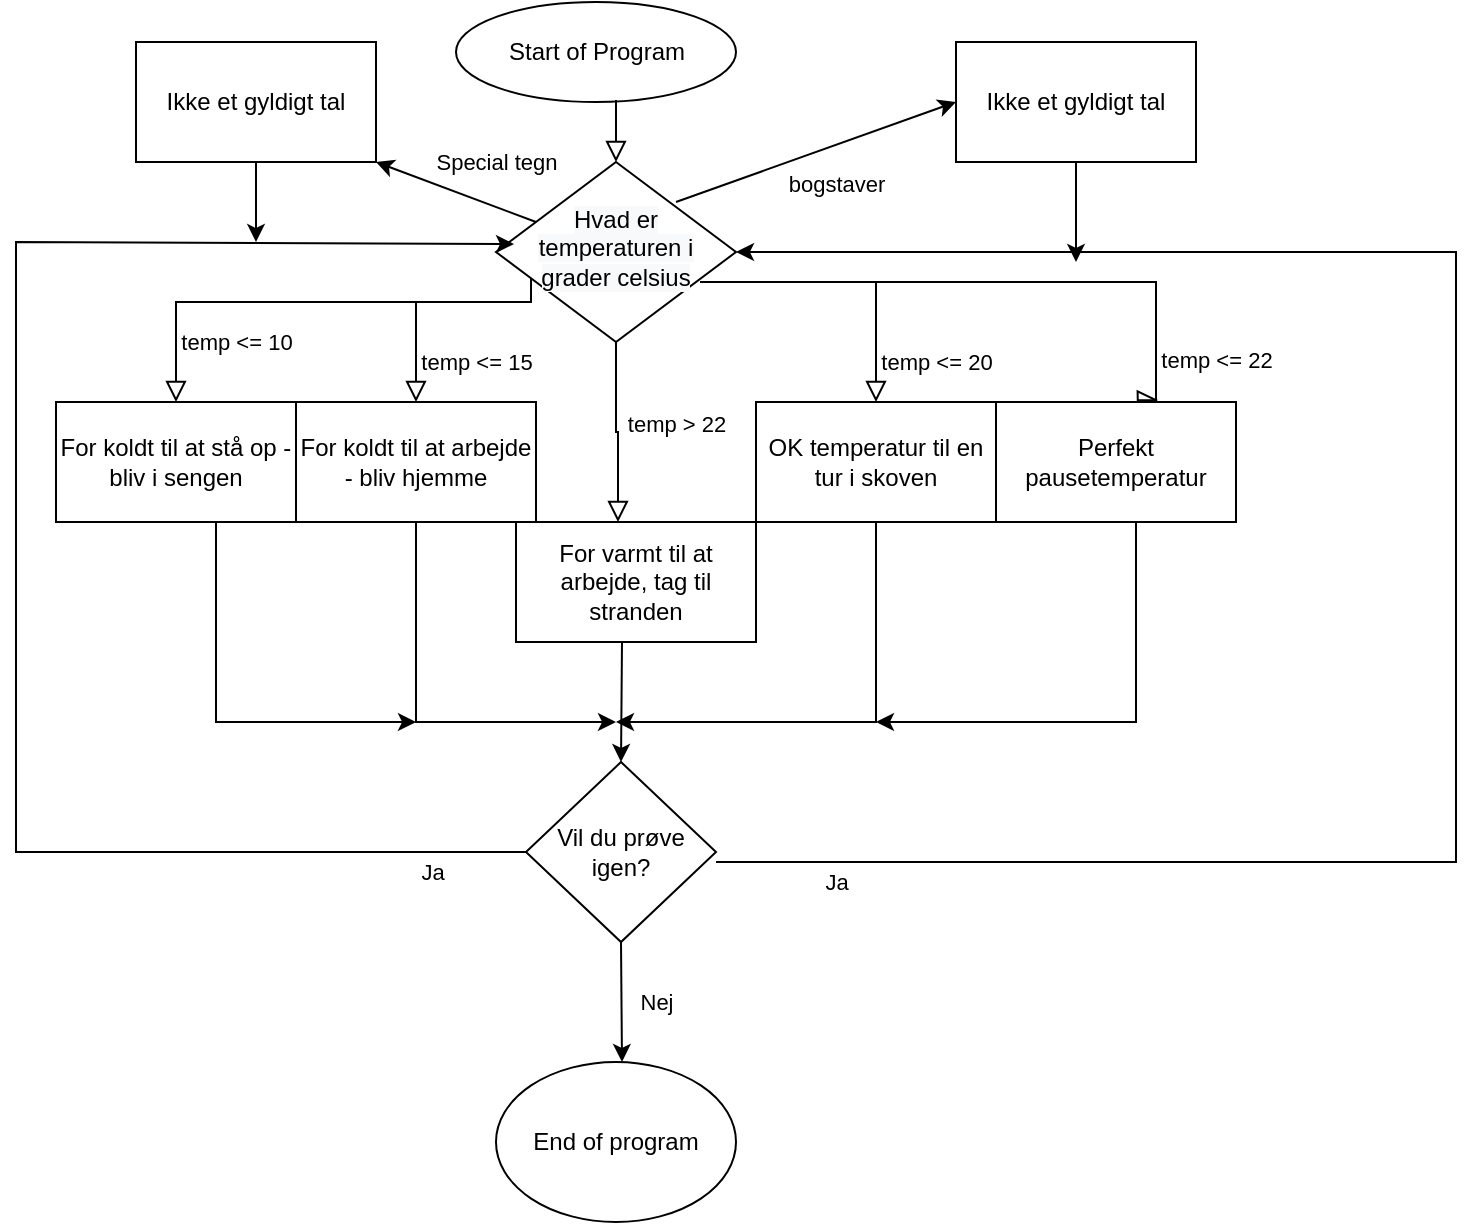 <mxfile version="15.5.2" type="device"><diagram id="C5RBs43oDa-KdzZeNtuy" name="Page-1"><mxGraphModel dx="868" dy="450" grid="1" gridSize="10" guides="1" tooltips="1" connect="1" arrows="1" fold="1" page="1" pageScale="1" pageWidth="827" pageHeight="1169" math="0" shadow="0"><root><mxCell id="WIyWlLk6GJQsqaUBKTNV-0"/><mxCell id="WIyWlLk6GJQsqaUBKTNV-1" parent="WIyWlLk6GJQsqaUBKTNV-0"/><mxCell id="WIyWlLk6GJQsqaUBKTNV-2" value="temp &amp;lt;= 10" style="rounded=0;html=1;jettySize=auto;orthogonalLoop=1;fontSize=11;endArrow=block;endFill=0;endSize=8;strokeWidth=1;shadow=0;labelBackgroundColor=none;edgeStyle=orthogonalEdgeStyle;entryX=0.5;entryY=0;entryDx=0;entryDy=0;exitX=0.146;exitY=0.644;exitDx=0;exitDy=0;exitPerimeter=0;" parent="WIyWlLk6GJQsqaUBKTNV-1" source="QehpEfAb8Q7nwEtIZEn0-15" edge="1"><mxGeometry x="0.332" y="20" relative="1" as="geometry"><mxPoint x="257" y="140" as="sourcePoint"/><mxPoint x="100" y="200" as="targetPoint"/><Array as="points"><mxPoint x="278" y="150"/><mxPoint x="100" y="150"/></Array><mxPoint as="offset"/></mxGeometry></mxCell><mxCell id="QehpEfAb8Q7nwEtIZEn0-0" value="" style="ellipse;whiteSpace=wrap;html=1;" vertex="1" parent="WIyWlLk6GJQsqaUBKTNV-1"><mxGeometry x="240" width="140" height="50" as="geometry"/></mxCell><mxCell id="QehpEfAb8Q7nwEtIZEn0-1" value="Start of Program" style="text;html=1;resizable=0;autosize=1;align=center;verticalAlign=middle;points=[];fillColor=none;strokeColor=none;rounded=0;" vertex="1" parent="WIyWlLk6GJQsqaUBKTNV-1"><mxGeometry x="260" y="15" width="100" height="20" as="geometry"/></mxCell><mxCell id="QehpEfAb8Q7nwEtIZEn0-3" value="" style="rounded=0;html=1;jettySize=auto;orthogonalLoop=1;fontSize=11;endArrow=block;endFill=0;endSize=8;strokeWidth=1;shadow=0;labelBackgroundColor=none;edgeStyle=orthogonalEdgeStyle;entryX=0.5;entryY=0;entryDx=0;entryDy=0;" edge="1" parent="WIyWlLk6GJQsqaUBKTNV-1" target="QehpEfAb8Q7nwEtIZEn0-15"><mxGeometry relative="1" as="geometry"><mxPoint x="320" y="49" as="sourcePoint"/><mxPoint x="300" y="90" as="targetPoint"/><Array as="points"><mxPoint x="320" y="49"/></Array></mxGeometry></mxCell><mxCell id="QehpEfAb8Q7nwEtIZEn0-9" value="temp &amp;lt;= 15" style="rounded=0;html=1;jettySize=auto;orthogonalLoop=1;fontSize=11;endArrow=block;endFill=0;endSize=8;strokeWidth=1;shadow=0;labelBackgroundColor=none;edgeStyle=orthogonalEdgeStyle;entryX=0.5;entryY=0;entryDx=0;entryDy=0;" edge="1" parent="WIyWlLk6GJQsqaUBKTNV-1"><mxGeometry x="0.2" y="30" relative="1" as="geometry"><mxPoint x="220" y="150" as="sourcePoint"/><mxPoint x="220" y="200" as="targetPoint"/><Array as="points"><mxPoint x="220" y="180"/><mxPoint x="220" y="180"/></Array><mxPoint as="offset"/></mxGeometry></mxCell><mxCell id="QehpEfAb8Q7nwEtIZEn0-14" value="" style="rounded=0;html=1;jettySize=auto;orthogonalLoop=1;fontSize=11;endArrow=block;endFill=0;endSize=8;strokeWidth=1;shadow=0;labelBackgroundColor=none;edgeStyle=orthogonalEdgeStyle;entryX=0.675;entryY=-0.017;entryDx=0;entryDy=0;entryPerimeter=0;" edge="1" parent="WIyWlLk6GJQsqaUBKTNV-1" target="QehpEfAb8Q7nwEtIZEn0-27"><mxGeometry relative="1" as="geometry"><mxPoint x="362" y="140" as="sourcePoint"/><mxPoint x="590" y="190" as="targetPoint"/><Array as="points"><mxPoint x="590" y="140"/></Array></mxGeometry></mxCell><mxCell id="QehpEfAb8Q7nwEtIZEn0-22" value="temp &amp;lt;= 22" style="edgeLabel;html=1;align=center;verticalAlign=middle;resizable=0;points=[];" vertex="1" connectable="0" parent="QehpEfAb8Q7nwEtIZEn0-14"><mxGeometry x="0.727" y="-1" relative="1" as="geometry"><mxPoint x="31" y="18" as="offset"/></mxGeometry></mxCell><mxCell id="QehpEfAb8Q7nwEtIZEn0-15" value="&#10;&#10;&lt;span style=&quot;color: rgb(0, 0, 0); font-family: helvetica; font-size: 12px; font-style: normal; font-weight: 400; letter-spacing: normal; text-align: center; text-indent: 0px; text-transform: none; word-spacing: 0px; background-color: rgb(248, 249, 250); display: inline; float: none;&quot;&gt;Hvad er temperaturen i grader celsius&lt;/span&gt;&#10;&#10;" style="rhombus;whiteSpace=wrap;html=1;shadow=0;fontFamily=Helvetica;fontSize=12;align=center;strokeWidth=1;spacing=6;spacingTop=-4;" vertex="1" parent="WIyWlLk6GJQsqaUBKTNV-1"><mxGeometry x="260" y="80" width="120" height="90" as="geometry"/></mxCell><mxCell id="QehpEfAb8Q7nwEtIZEn0-18" value="temp &amp;lt;= 20" style="rounded=0;html=1;jettySize=auto;orthogonalLoop=1;fontSize=11;endArrow=block;endFill=0;endSize=8;strokeWidth=1;shadow=0;labelBackgroundColor=none;edgeStyle=orthogonalEdgeStyle;entryX=0.5;entryY=0;entryDx=0;entryDy=0;" edge="1" parent="WIyWlLk6GJQsqaUBKTNV-1"><mxGeometry x="0.333" y="30" relative="1" as="geometry"><mxPoint x="450" y="140" as="sourcePoint"/><mxPoint x="450" y="200" as="targetPoint"/><Array as="points"><mxPoint x="450" y="148"/></Array><mxPoint as="offset"/></mxGeometry></mxCell><mxCell id="QehpEfAb8Q7nwEtIZEn0-20" value="temp &amp;gt; 22" style="rounded=0;html=1;jettySize=auto;orthogonalLoop=1;fontSize=11;endArrow=block;endFill=0;endSize=8;strokeWidth=1;shadow=0;labelBackgroundColor=none;edgeStyle=orthogonalEdgeStyle;entryX=0.425;entryY=0;entryDx=0;entryDy=0;exitX=0.5;exitY=1;exitDx=0;exitDy=0;entryPerimeter=0;" edge="1" parent="WIyWlLk6GJQsqaUBKTNV-1" source="QehpEfAb8Q7nwEtIZEn0-15" target="QehpEfAb8Q7nwEtIZEn0-21"><mxGeometry x="-0.111" y="30" relative="1" as="geometry"><mxPoint x="414" y="15" as="sourcePoint"/><mxPoint x="320" y="220" as="targetPoint"/><Array as="points"><mxPoint x="320" y="215"/><mxPoint x="321" y="215"/></Array><mxPoint as="offset"/></mxGeometry></mxCell><mxCell id="QehpEfAb8Q7nwEtIZEn0-21" value="For varmt til at arbejde, tag til stranden" style="rounded=0;whiteSpace=wrap;html=1;" vertex="1" parent="WIyWlLk6GJQsqaUBKTNV-1"><mxGeometry x="270" y="260" width="120" height="60" as="geometry"/></mxCell><mxCell id="QehpEfAb8Q7nwEtIZEn0-24" value="For koldt til at arbejde - bliv hjemme" style="rounded=0;whiteSpace=wrap;html=1;" vertex="1" parent="WIyWlLk6GJQsqaUBKTNV-1"><mxGeometry x="160" y="200" width="120" height="60" as="geometry"/></mxCell><mxCell id="QehpEfAb8Q7nwEtIZEn0-25" value="For koldt til at stå op - bliv i sengen" style="rounded=0;whiteSpace=wrap;html=1;" vertex="1" parent="WIyWlLk6GJQsqaUBKTNV-1"><mxGeometry x="40" y="200" width="120" height="60" as="geometry"/></mxCell><mxCell id="QehpEfAb8Q7nwEtIZEn0-26" value="OK temperatur til en tur i skoven" style="rounded=0;whiteSpace=wrap;html=1;" vertex="1" parent="WIyWlLk6GJQsqaUBKTNV-1"><mxGeometry x="390" y="200" width="120" height="60" as="geometry"/></mxCell><mxCell id="QehpEfAb8Q7nwEtIZEn0-27" value="Perfekt pausetemperatur" style="rounded=0;whiteSpace=wrap;html=1;" vertex="1" parent="WIyWlLk6GJQsqaUBKTNV-1"><mxGeometry x="510" y="200" width="120" height="60" as="geometry"/></mxCell><mxCell id="QehpEfAb8Q7nwEtIZEn0-28" value="Vil du prøve igen?" style="rhombus;whiteSpace=wrap;html=1;" vertex="1" parent="WIyWlLk6GJQsqaUBKTNV-1"><mxGeometry x="275" y="380" width="95" height="90" as="geometry"/></mxCell><mxCell id="QehpEfAb8Q7nwEtIZEn0-29" value="" style="endArrow=classic;html=1;rounded=0;entryX=0.5;entryY=0;entryDx=0;entryDy=0;" edge="1" parent="WIyWlLk6GJQsqaUBKTNV-1" target="QehpEfAb8Q7nwEtIZEn0-28"><mxGeometry width="50" height="50" relative="1" as="geometry"><mxPoint x="323" y="320" as="sourcePoint"/><mxPoint x="420" y="320" as="targetPoint"/></mxGeometry></mxCell><mxCell id="QehpEfAb8Q7nwEtIZEn0-30" value="" style="endArrow=classic;html=1;rounded=0;exitX=0.5;exitY=1;exitDx=0;exitDy=0;" edge="1" parent="WIyWlLk6GJQsqaUBKTNV-1" source="QehpEfAb8Q7nwEtIZEn0-26"><mxGeometry width="50" height="50" relative="1" as="geometry"><mxPoint x="370" y="370" as="sourcePoint"/><mxPoint x="320" y="360" as="targetPoint"/><Array as="points"><mxPoint x="450" y="360"/></Array></mxGeometry></mxCell><mxCell id="QehpEfAb8Q7nwEtIZEn0-31" value="" style="endArrow=classic;html=1;rounded=0;exitX=0.5;exitY=1;exitDx=0;exitDy=0;" edge="1" parent="WIyWlLk6GJQsqaUBKTNV-1"><mxGeometry width="50" height="50" relative="1" as="geometry"><mxPoint x="580" y="260" as="sourcePoint"/><mxPoint x="450" y="360" as="targetPoint"/><Array as="points"><mxPoint x="580" y="360"/></Array></mxGeometry></mxCell><mxCell id="QehpEfAb8Q7nwEtIZEn0-32" value="" style="endArrow=classic;html=1;rounded=0;exitX=0.5;exitY=1;exitDx=0;exitDy=0;" edge="1" parent="WIyWlLk6GJQsqaUBKTNV-1"><mxGeometry width="50" height="50" relative="1" as="geometry"><mxPoint x="220" y="260" as="sourcePoint"/><mxPoint x="320" y="360" as="targetPoint"/><Array as="points"><mxPoint x="220" y="360"/></Array></mxGeometry></mxCell><mxCell id="QehpEfAb8Q7nwEtIZEn0-34" value="" style="endArrow=classic;html=1;rounded=0;exitX=0.5;exitY=1;exitDx=0;exitDy=0;" edge="1" parent="WIyWlLk6GJQsqaUBKTNV-1"><mxGeometry width="50" height="50" relative="1" as="geometry"><mxPoint x="120" y="260" as="sourcePoint"/><mxPoint x="220" y="360" as="targetPoint"/><Array as="points"><mxPoint x="120" y="360"/></Array></mxGeometry></mxCell><mxCell id="QehpEfAb8Q7nwEtIZEn0-35" value="Ja" style="endArrow=classic;html=1;rounded=0;entryX=1;entryY=0.5;entryDx=0;entryDy=0;" edge="1" parent="WIyWlLk6GJQsqaUBKTNV-1" target="QehpEfAb8Q7nwEtIZEn0-15"><mxGeometry x="-0.884" y="-10" width="50" height="50" relative="1" as="geometry"><mxPoint x="370" y="430" as="sourcePoint"/><mxPoint x="740" y="120" as="targetPoint"/><Array as="points"><mxPoint x="740" y="430"/><mxPoint x="740" y="125"/></Array><mxPoint as="offset"/></mxGeometry></mxCell><mxCell id="QehpEfAb8Q7nwEtIZEn0-36" value="Nej" style="endArrow=classic;html=1;rounded=0;exitX=0.5;exitY=1;exitDx=0;exitDy=0;" edge="1" parent="WIyWlLk6GJQsqaUBKTNV-1" source="QehpEfAb8Q7nwEtIZEn0-28"><mxGeometry x="0.005" y="17" width="50" height="50" relative="1" as="geometry"><mxPoint x="370" y="470" as="sourcePoint"/><mxPoint x="323" y="530" as="targetPoint"/><mxPoint as="offset"/></mxGeometry></mxCell><mxCell id="QehpEfAb8Q7nwEtIZEn0-37" value="End of program" style="ellipse;whiteSpace=wrap;html=1;" vertex="1" parent="WIyWlLk6GJQsqaUBKTNV-1"><mxGeometry x="260" y="530" width="120" height="80" as="geometry"/></mxCell><mxCell id="QehpEfAb8Q7nwEtIZEn0-38" value="Ja" style="endArrow=classic;html=1;rounded=0;entryX=0.075;entryY=0.456;entryDx=0;entryDy=0;entryPerimeter=0;" edge="1" parent="WIyWlLk6GJQsqaUBKTNV-1" target="QehpEfAb8Q7nwEtIZEn0-15"><mxGeometry x="-0.884" y="10" width="50" height="50" relative="1" as="geometry"><mxPoint x="275" y="425" as="sourcePoint"/><mxPoint x="285" y="120" as="targetPoint"/><Array as="points"><mxPoint x="20" y="425"/><mxPoint x="20" y="240"/><mxPoint x="20" y="120"/></Array><mxPoint as="offset"/></mxGeometry></mxCell><mxCell id="QehpEfAb8Q7nwEtIZEn0-39" value="Ikke et gyldigt tal" style="rounded=0;whiteSpace=wrap;html=1;" vertex="1" parent="WIyWlLk6GJQsqaUBKTNV-1"><mxGeometry x="490" y="20" width="120" height="60" as="geometry"/></mxCell><mxCell id="QehpEfAb8Q7nwEtIZEn0-40" value="bogstaver&lt;br&gt;" style="endArrow=classic;html=1;rounded=0;entryX=0;entryY=0.5;entryDx=0;entryDy=0;" edge="1" parent="WIyWlLk6GJQsqaUBKTNV-1" target="QehpEfAb8Q7nwEtIZEn0-39"><mxGeometry x="0.059" y="-17" width="50" height="50" relative="1" as="geometry"><mxPoint x="350" y="100" as="sourcePoint"/><mxPoint x="400" y="50" as="targetPoint"/><mxPoint y="1" as="offset"/></mxGeometry></mxCell><mxCell id="QehpEfAb8Q7nwEtIZEn0-41" value="" style="endArrow=classic;html=1;rounded=0;exitX=0.5;exitY=1;exitDx=0;exitDy=0;" edge="1" parent="WIyWlLk6GJQsqaUBKTNV-1" source="QehpEfAb8Q7nwEtIZEn0-39"><mxGeometry width="50" height="50" relative="1" as="geometry"><mxPoint x="620" y="140" as="sourcePoint"/><mxPoint x="550" y="130" as="targetPoint"/></mxGeometry></mxCell><mxCell id="QehpEfAb8Q7nwEtIZEn0-42" value="Ikke et gyldigt tal" style="rounded=0;whiteSpace=wrap;html=1;" vertex="1" parent="WIyWlLk6GJQsqaUBKTNV-1"><mxGeometry x="80" y="20" width="120" height="60" as="geometry"/></mxCell><mxCell id="QehpEfAb8Q7nwEtIZEn0-43" value="Special tegn" style="endArrow=classic;html=1;rounded=0;" edge="1" parent="WIyWlLk6GJQsqaUBKTNV-1" source="QehpEfAb8Q7nwEtIZEn0-15"><mxGeometry x="-0.315" y="-21" width="50" height="50" relative="1" as="geometry"><mxPoint x="150" y="130" as="sourcePoint"/><mxPoint x="200" y="80" as="targetPoint"/><mxPoint as="offset"/></mxGeometry></mxCell><mxCell id="QehpEfAb8Q7nwEtIZEn0-44" value="" style="endArrow=classic;html=1;rounded=0;exitX=0.5;exitY=1;exitDx=0;exitDy=0;" edge="1" parent="WIyWlLk6GJQsqaUBKTNV-1" source="QehpEfAb8Q7nwEtIZEn0-42"><mxGeometry width="50" height="50" relative="1" as="geometry"><mxPoint x="120" y="150" as="sourcePoint"/><mxPoint x="140" y="120" as="targetPoint"/></mxGeometry></mxCell></root></mxGraphModel></diagram></mxfile>